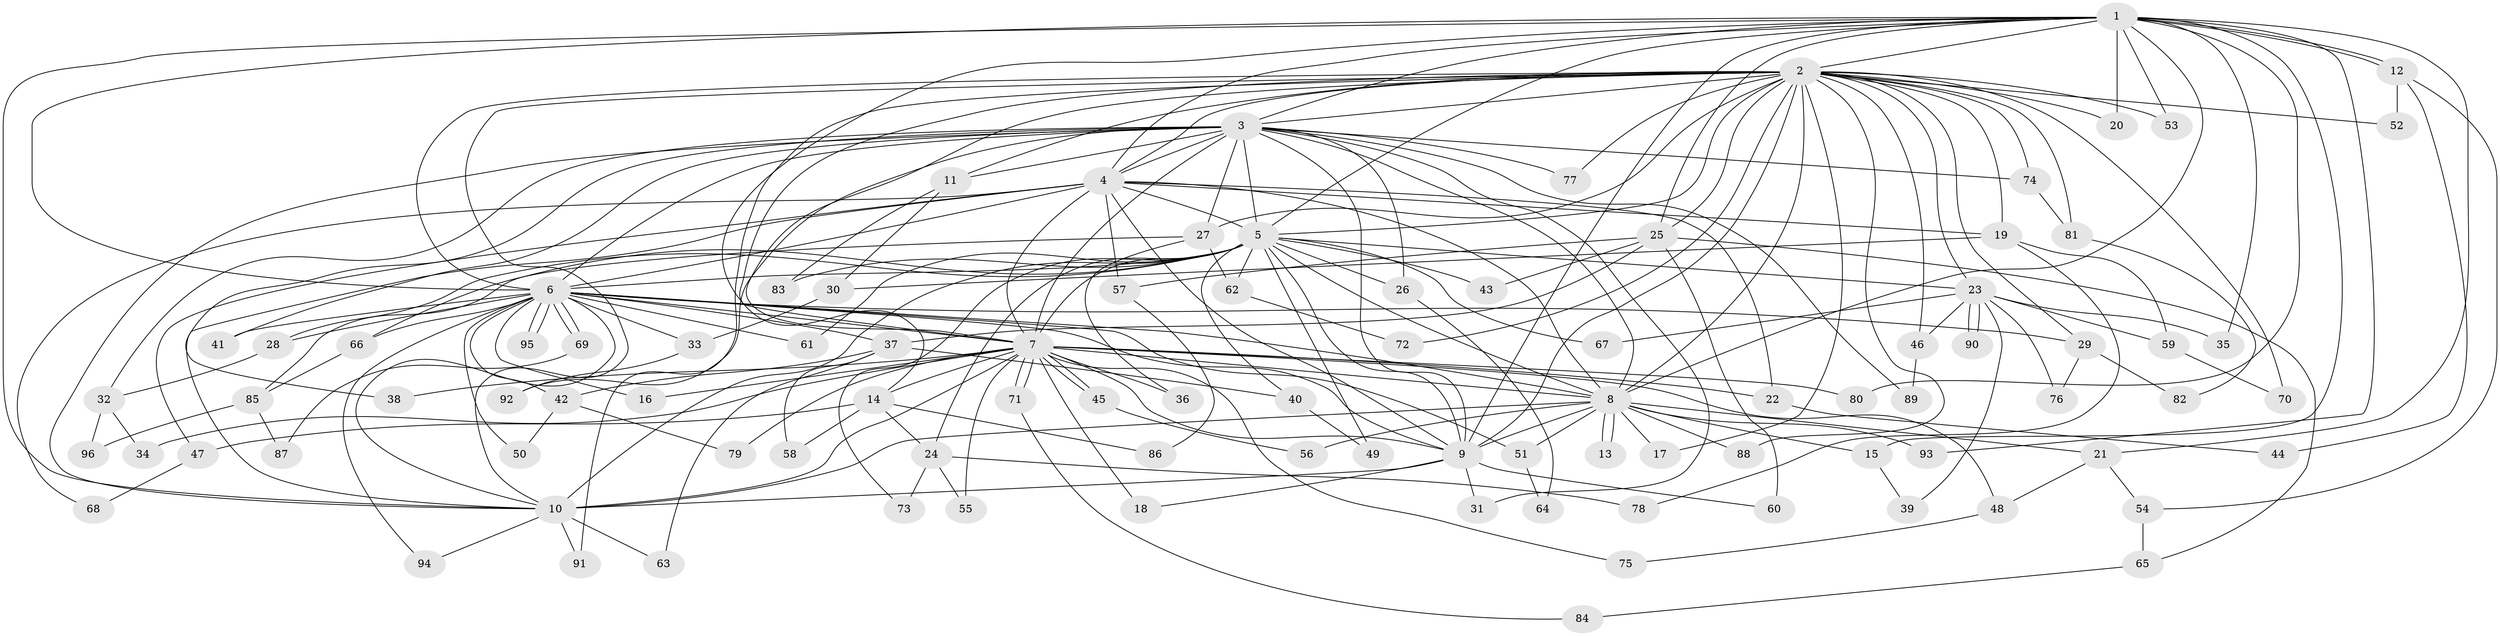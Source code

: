 // coarse degree distribution, {9: 0.06896551724137931, 10: 0.034482758620689655, 21: 0.034482758620689655, 13: 0.034482758620689655, 7: 0.13793103448275862, 5: 0.13793103448275862, 2: 0.13793103448275862, 12: 0.034482758620689655, 4: 0.10344827586206896, 3: 0.1724137931034483, 6: 0.06896551724137931, 1: 0.034482758620689655}
// Generated by graph-tools (version 1.1) at 2025/49/03/04/25 22:49:36]
// undirected, 96 vertices, 217 edges
graph export_dot {
  node [color=gray90,style=filled];
  1;
  2;
  3;
  4;
  5;
  6;
  7;
  8;
  9;
  10;
  11;
  12;
  13;
  14;
  15;
  16;
  17;
  18;
  19;
  20;
  21;
  22;
  23;
  24;
  25;
  26;
  27;
  28;
  29;
  30;
  31;
  32;
  33;
  34;
  35;
  36;
  37;
  38;
  39;
  40;
  41;
  42;
  43;
  44;
  45;
  46;
  47;
  48;
  49;
  50;
  51;
  52;
  53;
  54;
  55;
  56;
  57;
  58;
  59;
  60;
  61;
  62;
  63;
  64;
  65;
  66;
  67;
  68;
  69;
  70;
  71;
  72;
  73;
  74;
  75;
  76;
  77;
  78;
  79;
  80;
  81;
  82;
  83;
  84;
  85;
  86;
  87;
  88;
  89;
  90;
  91;
  92;
  93;
  94;
  95;
  96;
  1 -- 2;
  1 -- 3;
  1 -- 4;
  1 -- 5;
  1 -- 6;
  1 -- 7;
  1 -- 8;
  1 -- 9;
  1 -- 10;
  1 -- 12;
  1 -- 12;
  1 -- 15;
  1 -- 20;
  1 -- 21;
  1 -- 25;
  1 -- 35;
  1 -- 53;
  1 -- 80;
  1 -- 93;
  2 -- 3;
  2 -- 4;
  2 -- 5;
  2 -- 6;
  2 -- 7;
  2 -- 8;
  2 -- 9;
  2 -- 10;
  2 -- 11;
  2 -- 14;
  2 -- 17;
  2 -- 19;
  2 -- 20;
  2 -- 23;
  2 -- 25;
  2 -- 27;
  2 -- 29;
  2 -- 46;
  2 -- 52;
  2 -- 53;
  2 -- 70;
  2 -- 72;
  2 -- 74;
  2 -- 77;
  2 -- 81;
  2 -- 88;
  2 -- 91;
  3 -- 4;
  3 -- 5;
  3 -- 6;
  3 -- 7;
  3 -- 8;
  3 -- 9;
  3 -- 10;
  3 -- 11;
  3 -- 26;
  3 -- 27;
  3 -- 31;
  3 -- 32;
  3 -- 38;
  3 -- 41;
  3 -- 74;
  3 -- 77;
  3 -- 89;
  3 -- 92;
  4 -- 5;
  4 -- 6;
  4 -- 7;
  4 -- 8;
  4 -- 9;
  4 -- 10;
  4 -- 19;
  4 -- 22;
  4 -- 47;
  4 -- 57;
  4 -- 68;
  5 -- 6;
  5 -- 7;
  5 -- 8;
  5 -- 9;
  5 -- 10;
  5 -- 23;
  5 -- 24;
  5 -- 26;
  5 -- 28;
  5 -- 40;
  5 -- 43;
  5 -- 49;
  5 -- 61;
  5 -- 62;
  5 -- 67;
  5 -- 73;
  5 -- 83;
  5 -- 85;
  6 -- 7;
  6 -- 8;
  6 -- 9;
  6 -- 10;
  6 -- 16;
  6 -- 28;
  6 -- 29;
  6 -- 33;
  6 -- 37;
  6 -- 41;
  6 -- 42;
  6 -- 50;
  6 -- 51;
  6 -- 61;
  6 -- 66;
  6 -- 69;
  6 -- 69;
  6 -- 94;
  6 -- 95;
  6 -- 95;
  7 -- 8;
  7 -- 9;
  7 -- 10;
  7 -- 14;
  7 -- 16;
  7 -- 18;
  7 -- 22;
  7 -- 34;
  7 -- 36;
  7 -- 38;
  7 -- 45;
  7 -- 45;
  7 -- 48;
  7 -- 55;
  7 -- 71;
  7 -- 71;
  7 -- 75;
  7 -- 79;
  7 -- 80;
  8 -- 9;
  8 -- 10;
  8 -- 13;
  8 -- 13;
  8 -- 15;
  8 -- 17;
  8 -- 21;
  8 -- 51;
  8 -- 56;
  8 -- 88;
  8 -- 93;
  9 -- 10;
  9 -- 18;
  9 -- 31;
  9 -- 60;
  10 -- 63;
  10 -- 91;
  10 -- 94;
  11 -- 30;
  11 -- 83;
  12 -- 44;
  12 -- 52;
  12 -- 54;
  14 -- 24;
  14 -- 47;
  14 -- 58;
  14 -- 86;
  15 -- 39;
  19 -- 30;
  19 -- 59;
  19 -- 78;
  21 -- 48;
  21 -- 54;
  22 -- 44;
  23 -- 35;
  23 -- 39;
  23 -- 46;
  23 -- 59;
  23 -- 67;
  23 -- 76;
  23 -- 90;
  23 -- 90;
  24 -- 55;
  24 -- 73;
  24 -- 78;
  25 -- 37;
  25 -- 43;
  25 -- 57;
  25 -- 60;
  25 -- 65;
  26 -- 64;
  27 -- 36;
  27 -- 62;
  27 -- 66;
  28 -- 32;
  29 -- 76;
  29 -- 82;
  30 -- 33;
  32 -- 34;
  32 -- 96;
  33 -- 92;
  37 -- 40;
  37 -- 42;
  37 -- 58;
  37 -- 63;
  40 -- 49;
  42 -- 50;
  42 -- 79;
  45 -- 56;
  46 -- 89;
  47 -- 68;
  48 -- 75;
  51 -- 64;
  54 -- 65;
  57 -- 86;
  59 -- 70;
  62 -- 72;
  65 -- 84;
  66 -- 85;
  69 -- 87;
  71 -- 84;
  74 -- 81;
  81 -- 82;
  85 -- 87;
  85 -- 96;
}
